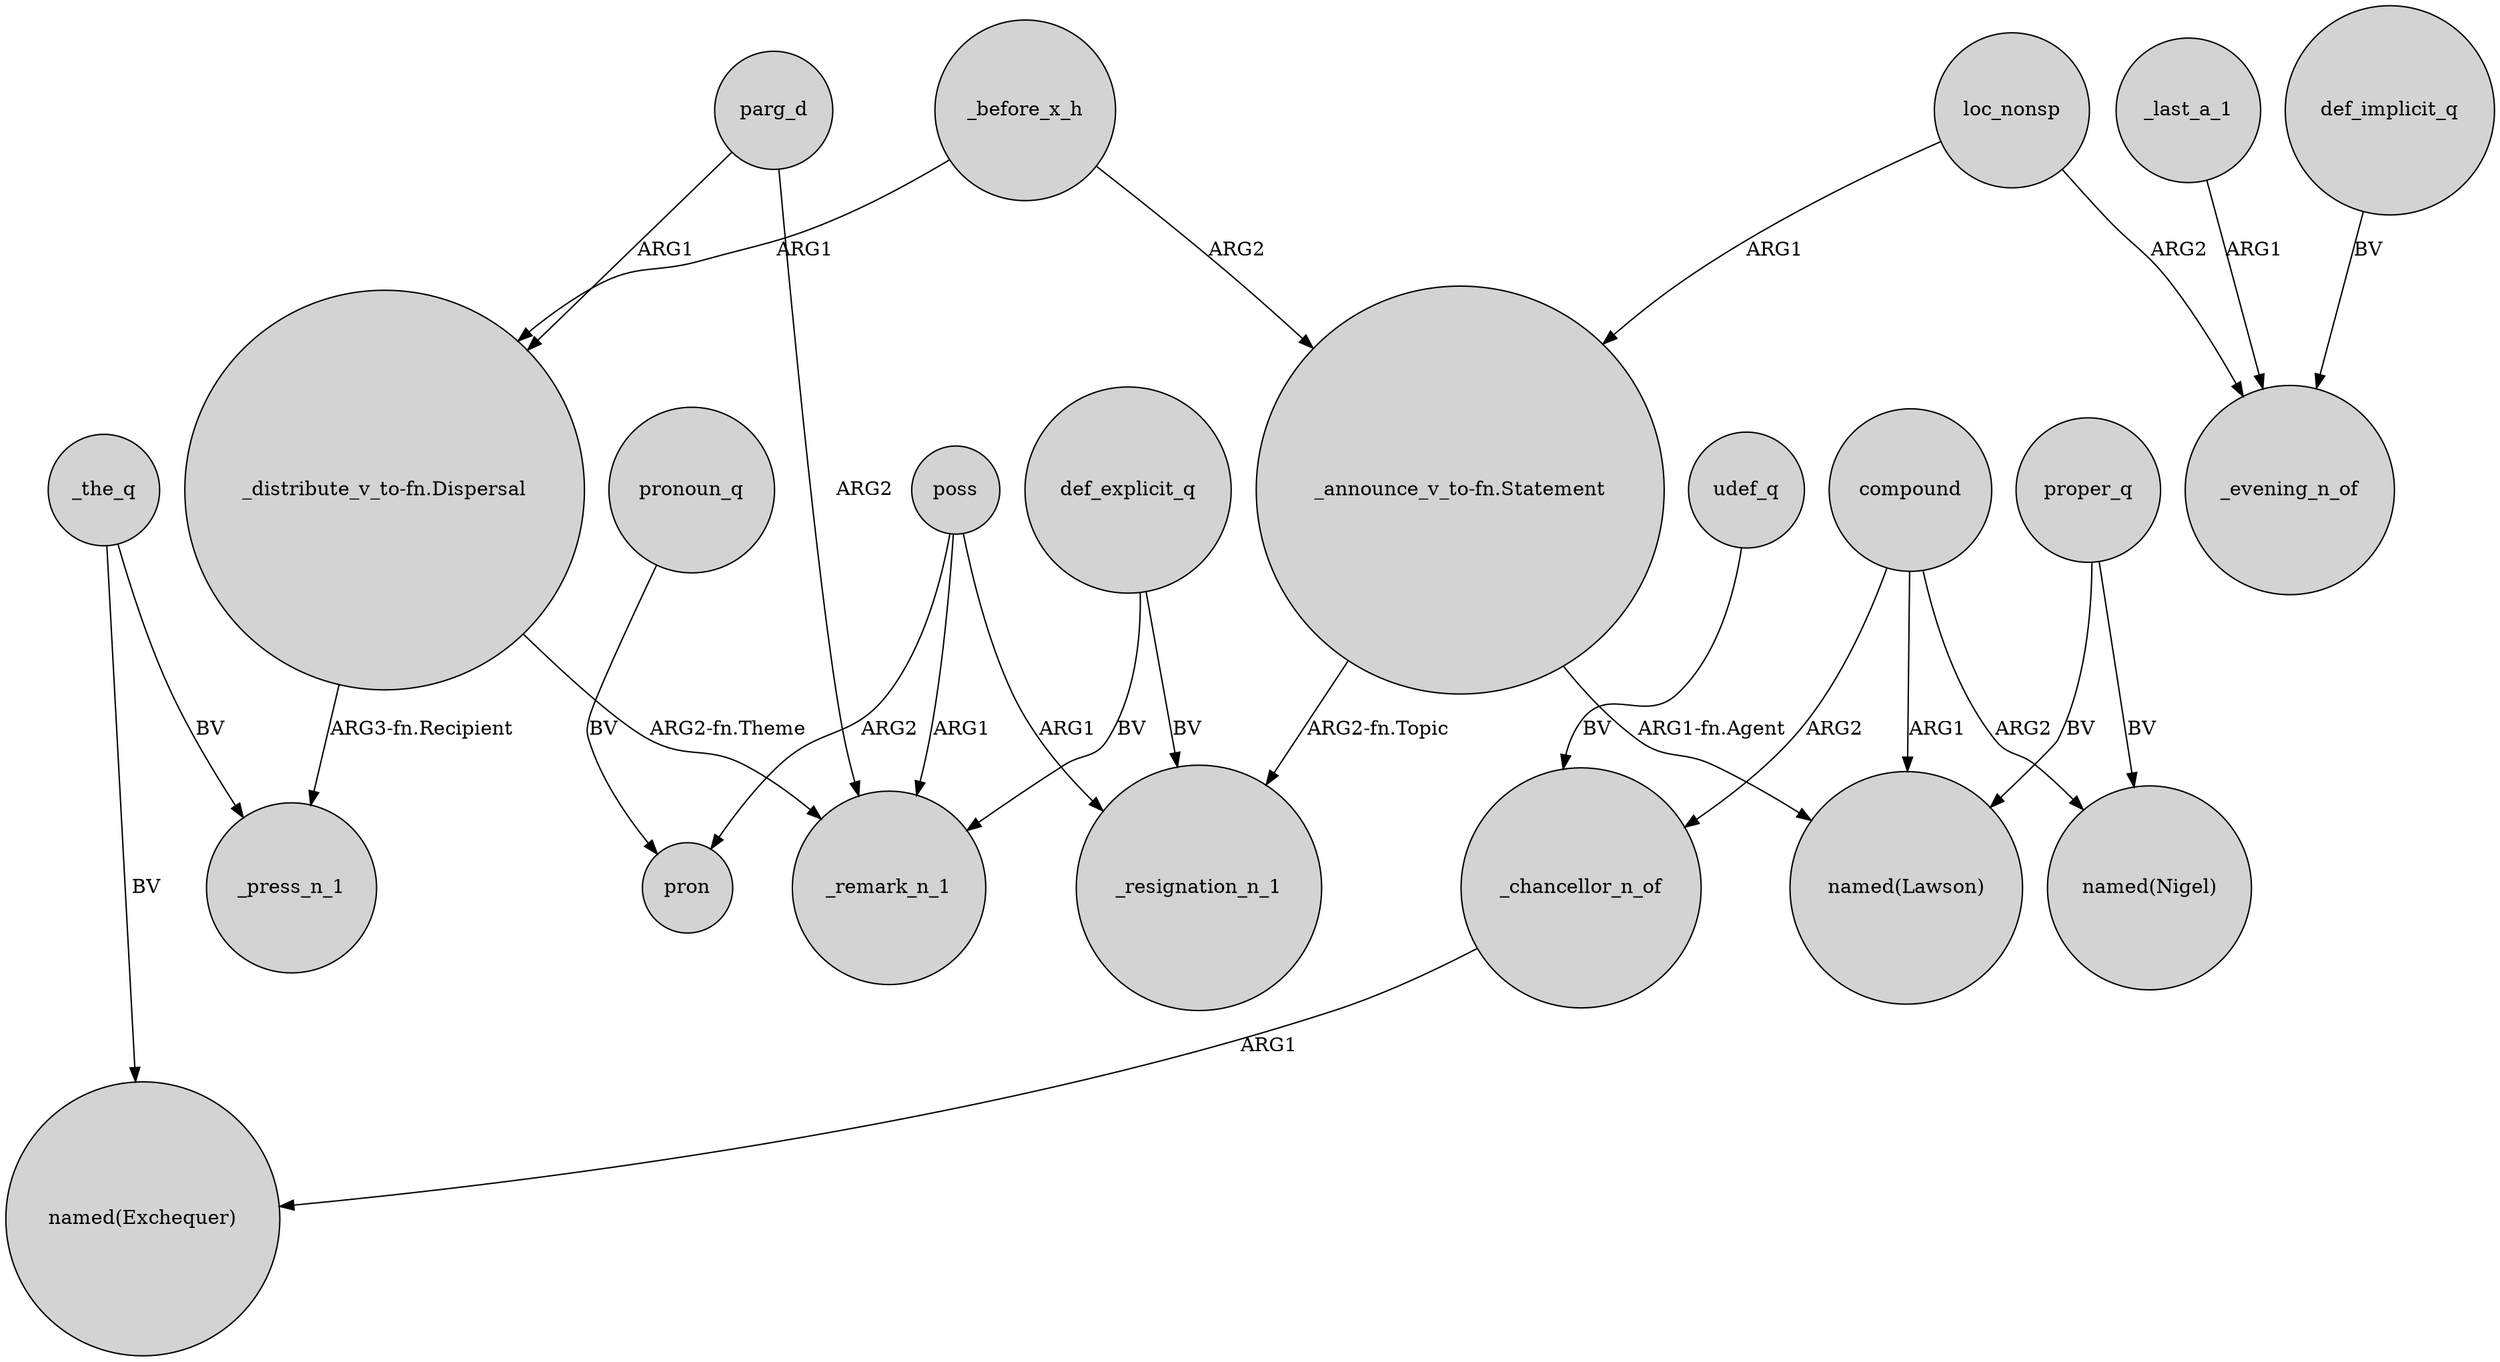 digraph {
	node [shape=circle style=filled]
	"_announce_v_to-fn.Statement" -> _resignation_n_1 [label="ARG2-fn.Topic"]
	_the_q -> _press_n_1 [label=BV]
	parg_d -> "_distribute_v_to-fn.Dispersal" [label=ARG1]
	poss -> _remark_n_1 [label=ARG1]
	"_distribute_v_to-fn.Dispersal" -> _press_n_1 [label="ARG3-fn.Recipient"]
	poss -> pron [label=ARG2]
	compound -> "named(Nigel)" [label=ARG2]
	def_explicit_q -> _resignation_n_1 [label=BV]
	loc_nonsp -> _evening_n_of [label=ARG2]
	loc_nonsp -> "_announce_v_to-fn.Statement" [label=ARG1]
	_chancellor_n_of -> "named(Exchequer)" [label=ARG1]
	pronoun_q -> pron [label=BV]
	def_implicit_q -> _evening_n_of [label=BV]
	udef_q -> _chancellor_n_of [label=BV]
	compound -> "named(Lawson)" [label=ARG1]
	proper_q -> "named(Lawson)" [label=BV]
	parg_d -> _remark_n_1 [label=ARG2]
	"_distribute_v_to-fn.Dispersal" -> _remark_n_1 [label="ARG2-fn.Theme"]
	_last_a_1 -> _evening_n_of [label=ARG1]
	_before_x_h -> "_distribute_v_to-fn.Dispersal" [label=ARG1]
	_before_x_h -> "_announce_v_to-fn.Statement" [label=ARG2]
	compound -> _chancellor_n_of [label=ARG2]
	def_explicit_q -> _remark_n_1 [label=BV]
	poss -> _resignation_n_1 [label=ARG1]
	proper_q -> "named(Nigel)" [label=BV]
	"_announce_v_to-fn.Statement" -> "named(Lawson)" [label="ARG1-fn.Agent"]
	_the_q -> "named(Exchequer)" [label=BV]
}
